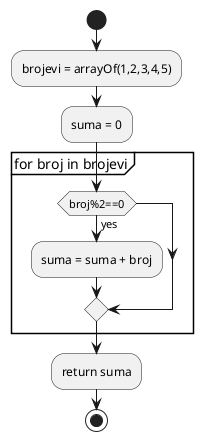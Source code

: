 @startuml
start
:brojevi = arrayOf(1,2,3,4,5);
:suma = 0;
group for broj in brojevi
if (broj%2==0) then (yes)
:suma = suma + broj;
endif
end group
:return suma;
stop

@enduml
